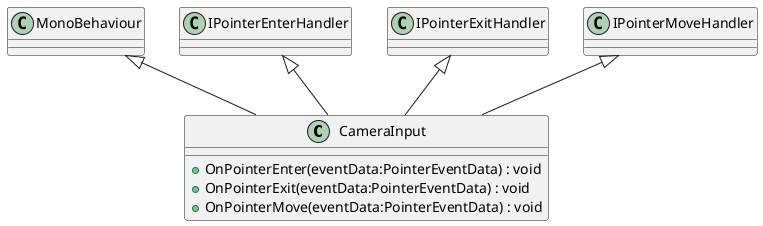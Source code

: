 @startuml
class CameraInput {
    + OnPointerEnter(eventData:PointerEventData) : void
    + OnPointerExit(eventData:PointerEventData) : void
    + OnPointerMove(eventData:PointerEventData) : void
}
MonoBehaviour <|-- CameraInput
IPointerEnterHandler <|-- CameraInput
IPointerExitHandler <|-- CameraInput
IPointerMoveHandler <|-- CameraInput
@enduml
